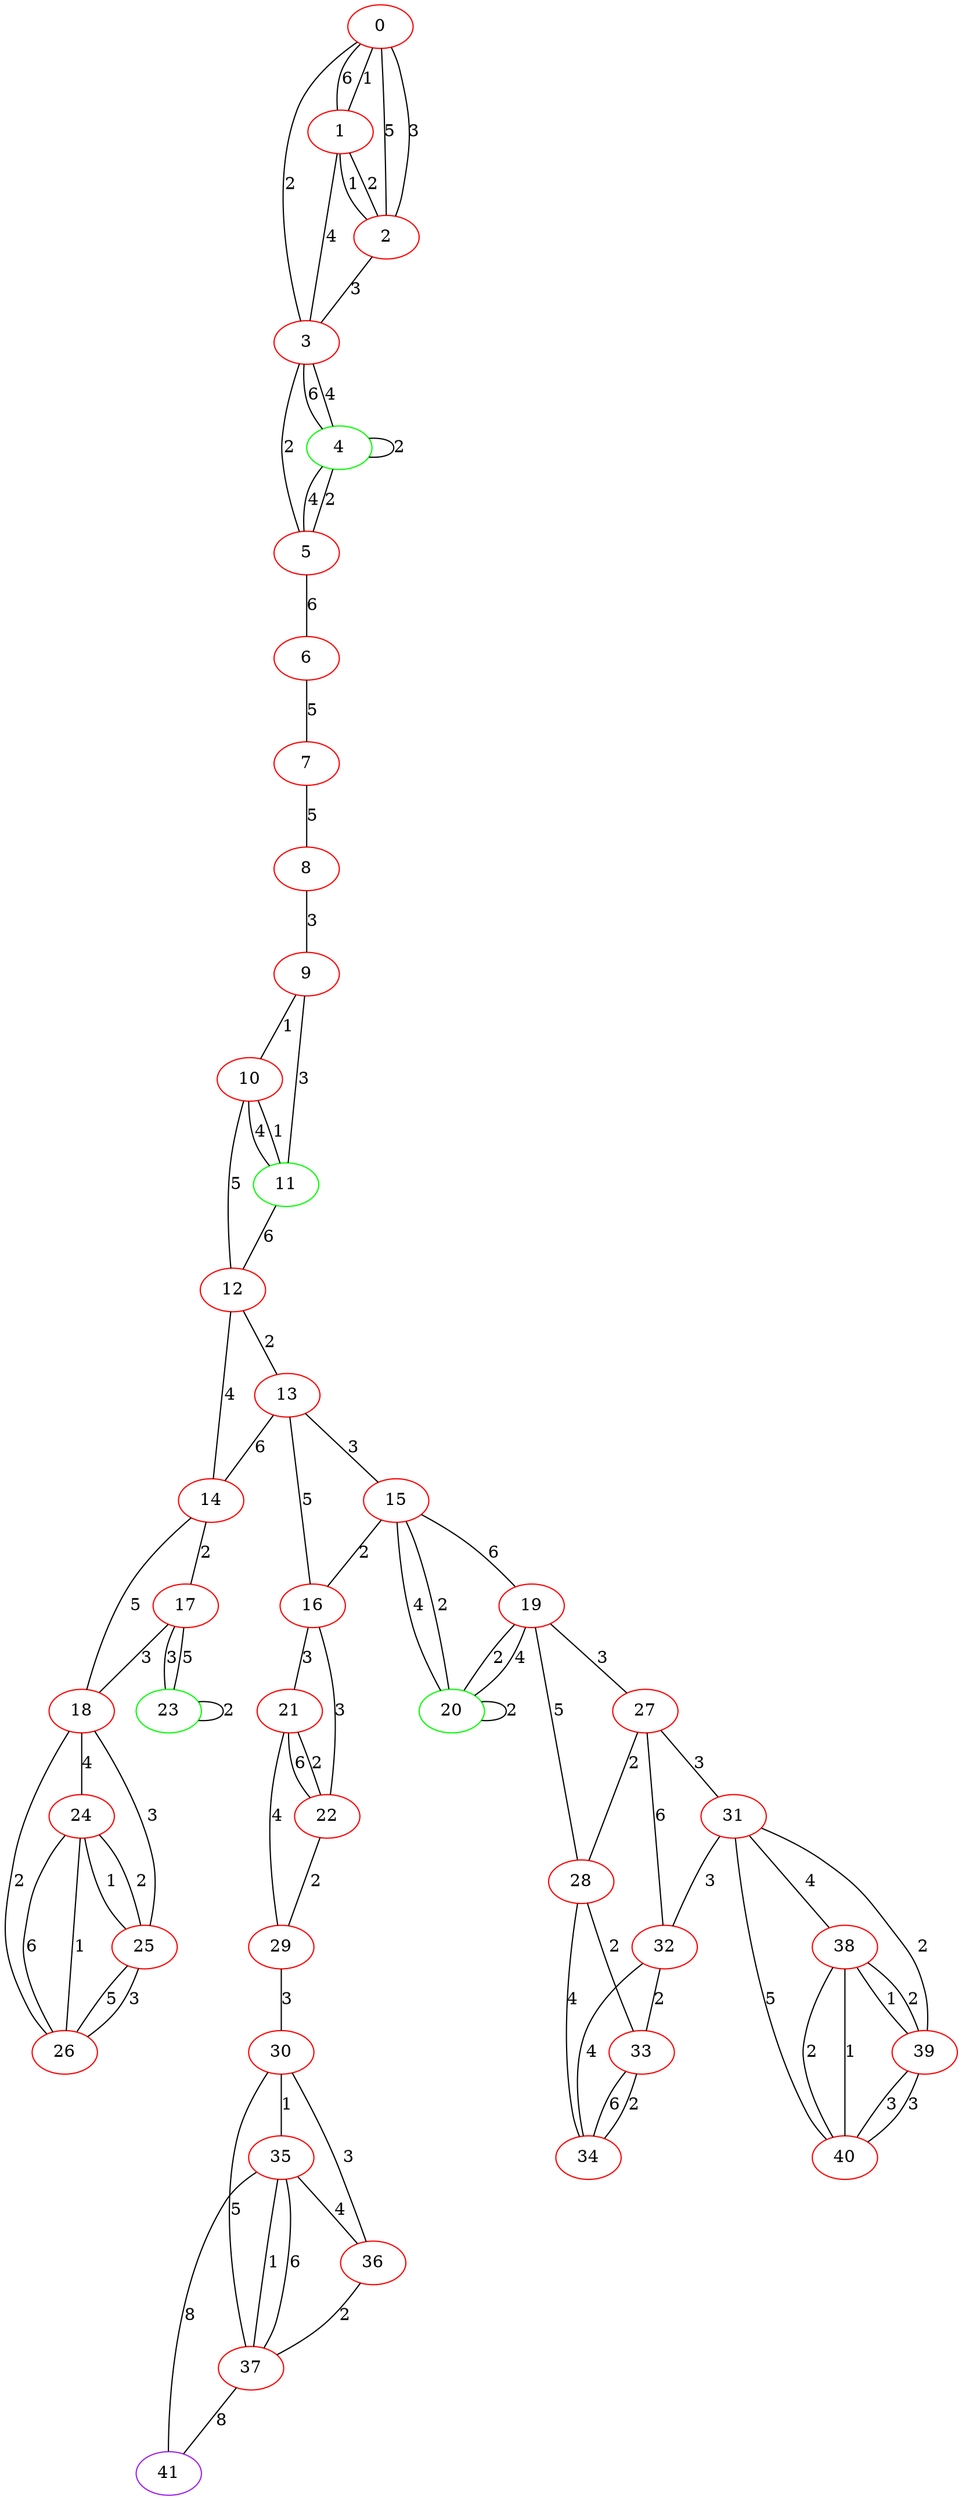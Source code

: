 graph "" {
0 [color=red, weight=1];
1 [color=red, weight=1];
2 [color=red, weight=1];
3 [color=red, weight=1];
4 [color=green, weight=2];
5 [color=red, weight=1];
6 [color=red, weight=1];
7 [color=red, weight=1];
8 [color=red, weight=1];
9 [color=red, weight=1];
10 [color=red, weight=1];
11 [color=green, weight=2];
12 [color=red, weight=1];
13 [color=red, weight=1];
14 [color=red, weight=1];
15 [color=red, weight=1];
16 [color=red, weight=1];
17 [color=red, weight=1];
18 [color=red, weight=1];
19 [color=red, weight=1];
20 [color=green, weight=2];
21 [color=red, weight=1];
22 [color=red, weight=1];
23 [color=green, weight=2];
24 [color=red, weight=1];
25 [color=red, weight=1];
26 [color=red, weight=1];
27 [color=red, weight=1];
28 [color=red, weight=1];
29 [color=red, weight=1];
30 [color=red, weight=1];
31 [color=red, weight=1];
32 [color=red, weight=1];
33 [color=red, weight=1];
34 [color=red, weight=1];
35 [color=red, weight=1];
36 [color=red, weight=1];
37 [color=red, weight=1];
38 [color=red, weight=1];
39 [color=red, weight=1];
40 [color=red, weight=1];
41 [color=purple, weight=4];
0 -- 1  [key=0, label=6];
0 -- 1  [key=1, label=1];
0 -- 2  [key=0, label=5];
0 -- 2  [key=1, label=3];
0 -- 3  [key=0, label=2];
1 -- 2  [key=0, label=1];
1 -- 2  [key=1, label=2];
1 -- 3  [key=0, label=4];
2 -- 3  [key=0, label=3];
3 -- 4  [key=0, label=6];
3 -- 4  [key=1, label=4];
3 -- 5  [key=0, label=2];
4 -- 4  [key=0, label=2];
4 -- 5  [key=0, label=4];
4 -- 5  [key=1, label=2];
5 -- 6  [key=0, label=6];
6 -- 7  [key=0, label=5];
7 -- 8  [key=0, label=5];
8 -- 9  [key=0, label=3];
9 -- 10  [key=0, label=1];
9 -- 11  [key=0, label=3];
10 -- 11  [key=0, label=4];
10 -- 11  [key=1, label=1];
10 -- 12  [key=0, label=5];
11 -- 12  [key=0, label=6];
12 -- 13  [key=0, label=2];
12 -- 14  [key=0, label=4];
13 -- 16  [key=0, label=5];
13 -- 14  [key=0, label=6];
13 -- 15  [key=0, label=3];
14 -- 17  [key=0, label=2];
14 -- 18  [key=0, label=5];
15 -- 16  [key=0, label=2];
15 -- 19  [key=0, label=6];
15 -- 20  [key=0, label=4];
15 -- 20  [key=1, label=2];
16 -- 21  [key=0, label=3];
16 -- 22  [key=0, label=3];
17 -- 18  [key=0, label=3];
17 -- 23  [key=0, label=3];
17 -- 23  [key=1, label=5];
18 -- 24  [key=0, label=4];
18 -- 25  [key=0, label=3];
18 -- 26  [key=0, label=2];
19 -- 28  [key=0, label=5];
19 -- 27  [key=0, label=3];
19 -- 20  [key=0, label=2];
19 -- 20  [key=1, label=4];
20 -- 20  [key=0, label=2];
21 -- 29  [key=0, label=4];
21 -- 22  [key=0, label=6];
21 -- 22  [key=1, label=2];
22 -- 29  [key=0, label=2];
23 -- 23  [key=0, label=2];
24 -- 25  [key=0, label=1];
24 -- 25  [key=1, label=2];
24 -- 26  [key=0, label=6];
24 -- 26  [key=1, label=1];
25 -- 26  [key=0, label=5];
25 -- 26  [key=1, label=3];
27 -- 32  [key=0, label=6];
27 -- 28  [key=0, label=2];
27 -- 31  [key=0, label=3];
28 -- 33  [key=0, label=2];
28 -- 34  [key=0, label=4];
29 -- 30  [key=0, label=3];
30 -- 35  [key=0, label=1];
30 -- 36  [key=0, label=3];
30 -- 37  [key=0, label=5];
31 -- 32  [key=0, label=3];
31 -- 40  [key=0, label=5];
31 -- 38  [key=0, label=4];
31 -- 39  [key=0, label=2];
32 -- 33  [key=0, label=2];
32 -- 34  [key=0, label=4];
33 -- 34  [key=0, label=6];
33 -- 34  [key=1, label=2];
35 -- 41  [key=0, label=8];
35 -- 36  [key=0, label=4];
35 -- 37  [key=0, label=1];
35 -- 37  [key=1, label=6];
36 -- 37  [key=0, label=2];
37 -- 41  [key=0, label=8];
38 -- 40  [key=0, label=2];
38 -- 40  [key=1, label=1];
38 -- 39  [key=0, label=1];
38 -- 39  [key=1, label=2];
39 -- 40  [key=0, label=3];
39 -- 40  [key=1, label=3];
}
